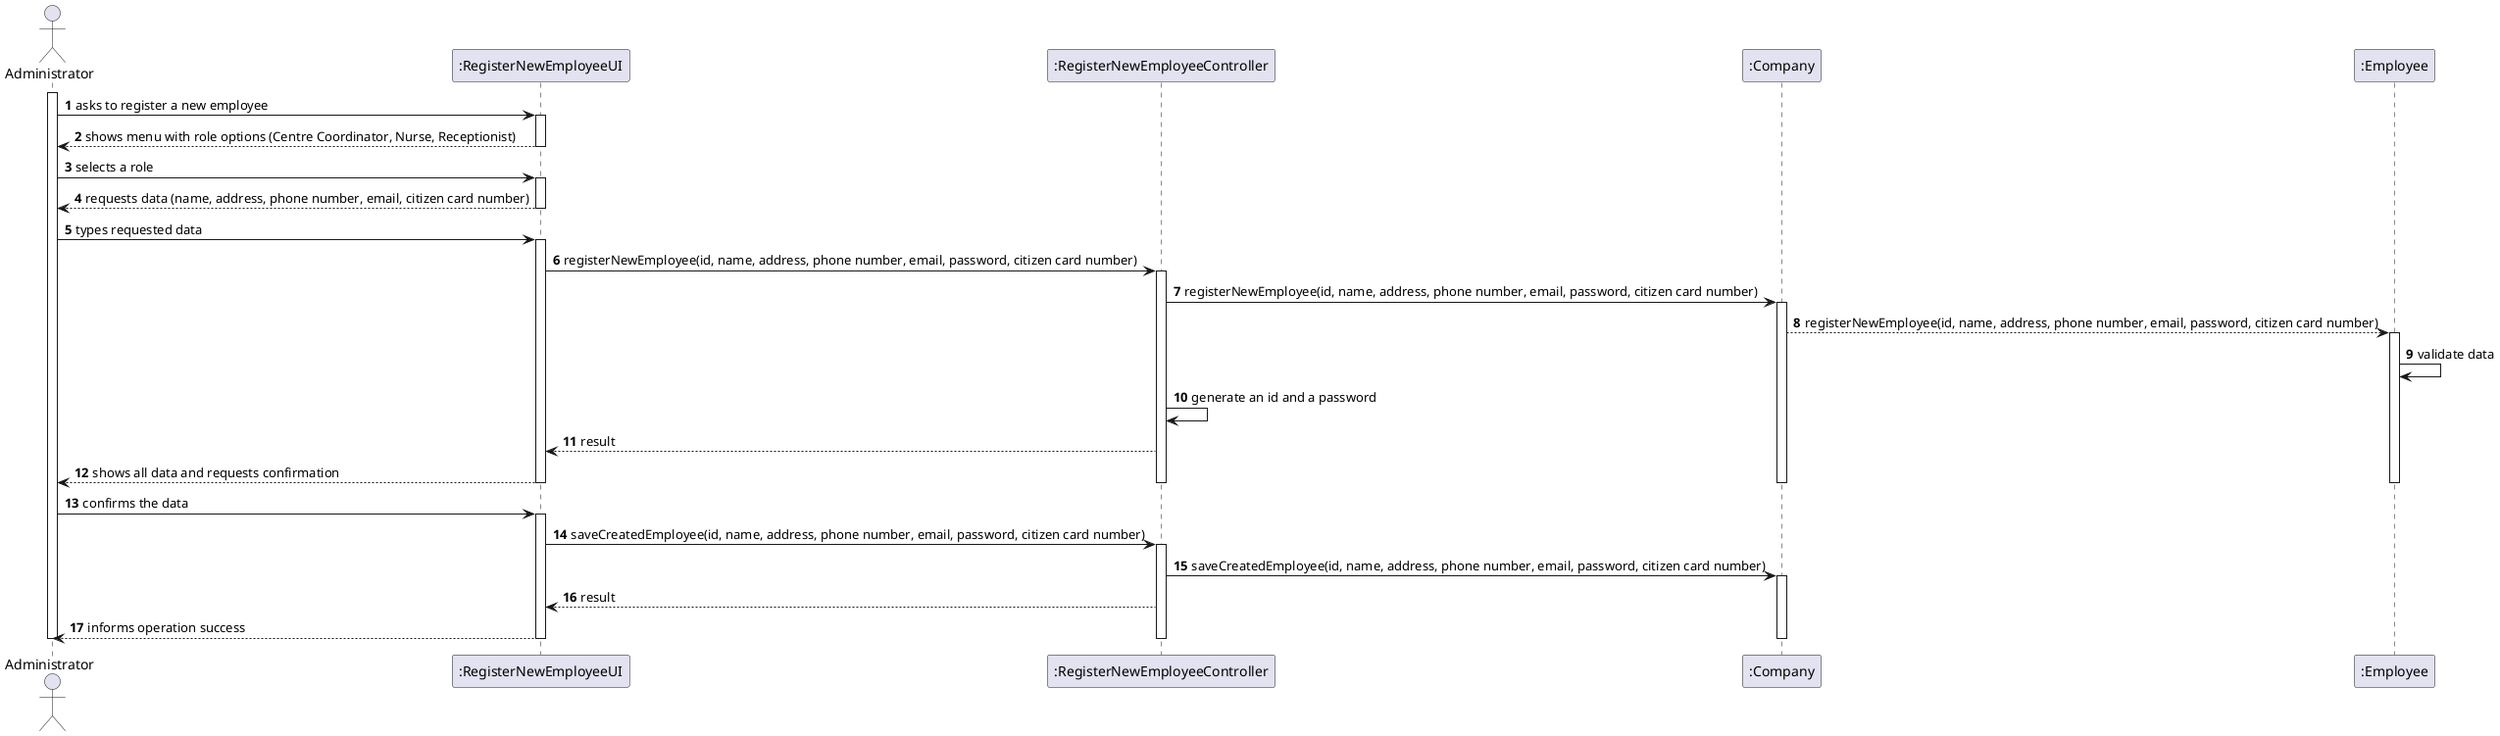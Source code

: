 @startuml
autonumber

actor "Administrator" as A

participant ":RegisterNewEmployeeUI" as UI
participant ":RegisterNewEmployeeController" as CTRL
participant ":Company" as C
participant ":Employee" as E

activate A
A -> UI : asks to register a new employee
activate UI
UI --> A : shows menu with role options (Centre Coordinator, Nurse, Receptionist)
deactivate UI

A -> UI : selects a role
activate UI
UI --> A : requests data (name, address, phone number, email, citizen card number)
deactivate UI

A -> UI : types requested data
activate UI

UI -> CTRL : registerNewEmployee(id, name, address, phone number, email, password, citizen card number)
activate CTRL

CTRL -> C : registerNewEmployee(id, name, address, phone number, email, password, citizen card number)
activate C
C --> E : registerNewEmployee(id, name, address, phone number, email, password, citizen card number)
activate E
E -> E :  validate data

CTRL -> CTRL : generate an id and a password

CTRL --> UI : result

UI --> A: shows all data and requests confirmation

deactivate E
deactivate C
deactivate CTRL
deactivate UI


A -> UI : confirms the data
activate UI
UI -> CTRL : saveCreatedEmployee(id, name, address, phone number, email, password, citizen card number)
activate CTRL
CTRL -> C : saveCreatedEmployee(id, name, address, phone number, email, password, citizen card number)
activate C

CTRL --> UI: result

UI --> A : informs operation success

deactivate C
deactivate CTRL
deactivate UI
deactivate A

@enduml